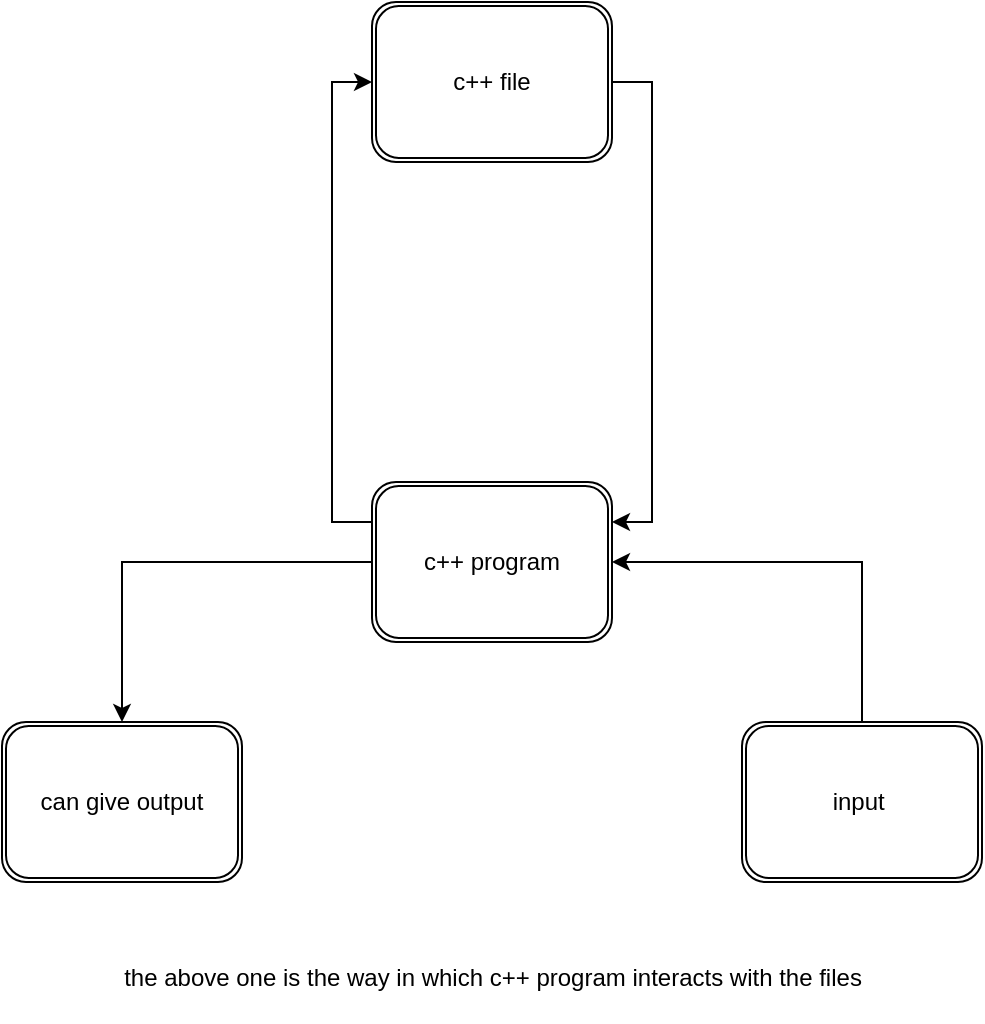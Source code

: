 <mxfile>
    <diagram id="6-j58OYbbeBFteaoZ50A" name="Page-1">
        <mxGraphModel dx="820" dy="575" grid="1" gridSize="10" guides="1" tooltips="1" connect="1" arrows="1" fold="1" page="1" pageScale="1" pageWidth="850" pageHeight="1100" math="0" shadow="0">
            <root>
                <mxCell id="0"/>
                <mxCell id="1" parent="0"/>
                <mxCell id="9" style="edgeStyle=orthogonalEdgeStyle;rounded=0;orthogonalLoop=1;jettySize=auto;html=1;exitX=0;exitY=0.5;exitDx=0;exitDy=0;entryX=0.5;entryY=0;entryDx=0;entryDy=0;" edge="1" parent="1" source="2" target="10">
                    <mxGeometry relative="1" as="geometry">
                        <mxPoint x="240" y="600" as="targetPoint"/>
                    </mxGeometry>
                </mxCell>
                <mxCell id="16" style="edgeStyle=orthogonalEdgeStyle;rounded=0;orthogonalLoop=1;jettySize=auto;html=1;exitX=0;exitY=0.25;exitDx=0;exitDy=0;entryX=0;entryY=0.5;entryDx=0;entryDy=0;" edge="1" parent="1" source="2" target="12">
                    <mxGeometry relative="1" as="geometry"/>
                </mxCell>
                <mxCell id="2" value="c++ program" style="shape=ext;double=1;rounded=1;whiteSpace=wrap;html=1;" vertex="1" parent="1">
                    <mxGeometry x="365" y="490" width="120" height="80" as="geometry"/>
                </mxCell>
                <mxCell id="8" style="edgeStyle=orthogonalEdgeStyle;rounded=0;orthogonalLoop=1;jettySize=auto;html=1;exitX=0.5;exitY=0;exitDx=0;exitDy=0;entryX=1;entryY=0.5;entryDx=0;entryDy=0;" edge="1" parent="1" source="5" target="2">
                    <mxGeometry relative="1" as="geometry"/>
                </mxCell>
                <mxCell id="5" value="input&amp;nbsp;" style="shape=ext;double=1;rounded=1;whiteSpace=wrap;html=1;" vertex="1" parent="1">
                    <mxGeometry x="550" y="610" width="120" height="80" as="geometry"/>
                </mxCell>
                <mxCell id="10" value="can give output" style="shape=ext;double=1;rounded=1;whiteSpace=wrap;html=1;" vertex="1" parent="1">
                    <mxGeometry x="180" y="610" width="120" height="80" as="geometry"/>
                </mxCell>
                <mxCell id="19" style="edgeStyle=orthogonalEdgeStyle;rounded=0;orthogonalLoop=1;jettySize=auto;html=1;exitX=1;exitY=0.5;exitDx=0;exitDy=0;entryX=1;entryY=0.25;entryDx=0;entryDy=0;" edge="1" parent="1" source="12" target="2">
                    <mxGeometry relative="1" as="geometry"/>
                </mxCell>
                <mxCell id="12" value="c++ file" style="shape=ext;double=1;rounded=1;whiteSpace=wrap;html=1;" vertex="1" parent="1">
                    <mxGeometry x="365" y="250" width="120" height="80" as="geometry"/>
                </mxCell>
                <mxCell id="21" value="the above one is the way in which c++ program interacts with the files&lt;br&gt;&lt;br&gt;" style="text;html=1;align=center;verticalAlign=middle;resizable=0;points=[];autosize=1;" vertex="1" parent="1">
                    <mxGeometry x="235" y="730" width="380" height="30" as="geometry"/>
                </mxCell>
            </root>
        </mxGraphModel>
    </diagram>
</mxfile>